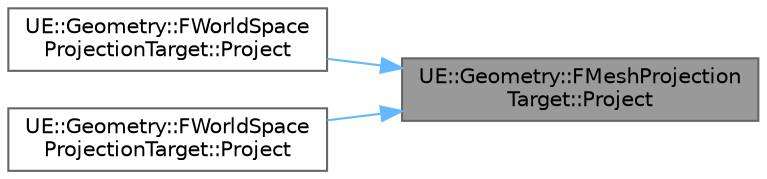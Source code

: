 digraph "UE::Geometry::FMeshProjectionTarget::Project"
{
 // INTERACTIVE_SVG=YES
 // LATEX_PDF_SIZE
  bgcolor="transparent";
  edge [fontname=Helvetica,fontsize=10,labelfontname=Helvetica,labelfontsize=10];
  node [fontname=Helvetica,fontsize=10,shape=box,height=0.2,width=0.4];
  rankdir="RL";
  Node1 [id="Node000001",label="UE::Geometry::FMeshProjection\lTarget::Project",height=0.2,width=0.4,color="gray40", fillcolor="grey60", style="filled", fontcolor="black",tooltip=" "];
  Node1 -> Node2 [id="edge1_Node000001_Node000002",dir="back",color="steelblue1",style="solid",tooltip=" "];
  Node2 [id="Node000002",label="UE::Geometry::FWorldSpace\lProjectionTarget::Project",height=0.2,width=0.4,color="grey40", fillcolor="white", style="filled",URL="$d7/d24/classUE_1_1Geometry_1_1FWorldSpaceProjectionTarget.html#a1ac9cdc3aa9653bc89a9bea0dd6a7a5f",tooltip=" "];
  Node1 -> Node3 [id="edge2_Node000001_Node000003",dir="back",color="steelblue1",style="solid",tooltip=" "];
  Node3 [id="Node000003",label="UE::Geometry::FWorldSpace\lProjectionTarget::Project",height=0.2,width=0.4,color="grey40", fillcolor="white", style="filled",URL="$d7/d24/classUE_1_1Geometry_1_1FWorldSpaceProjectionTarget.html#a461e1f452a7e1b623d5fd6b4b0ea855b",tooltip=" "];
}
